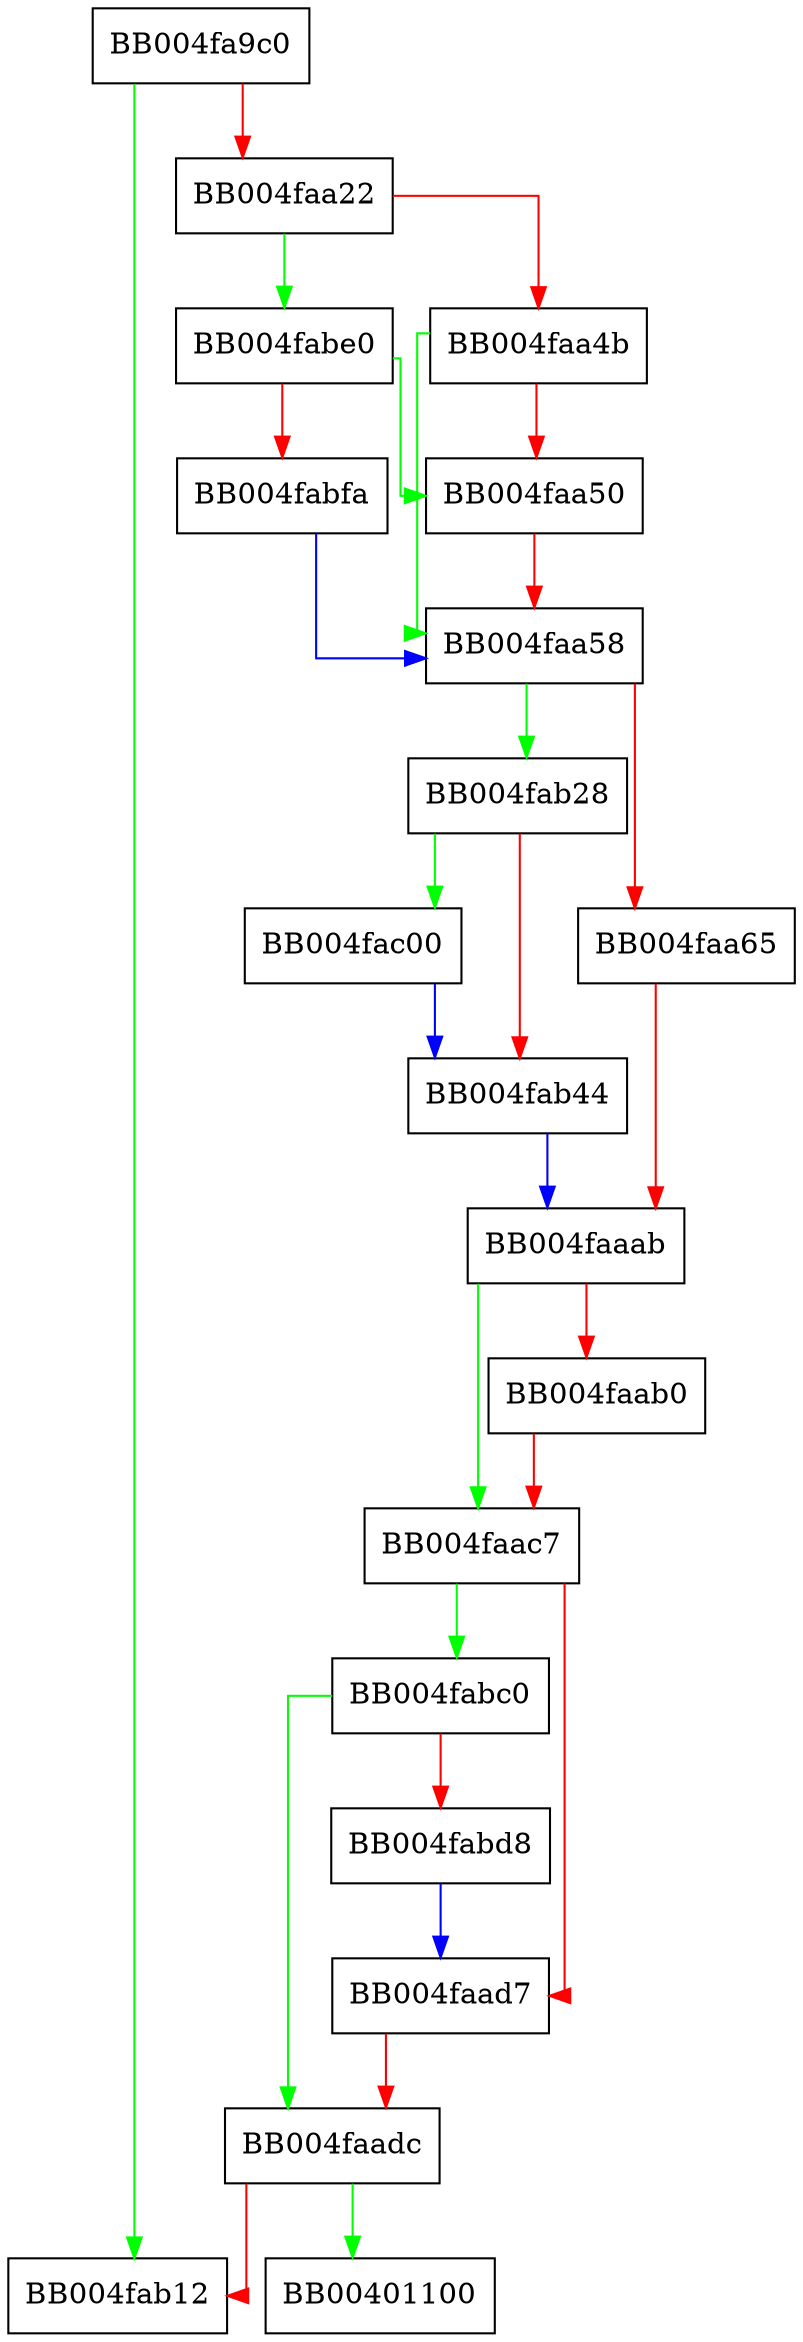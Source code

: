 digraph ossl_quic_channel_raise_protocol_error_loc {
  node [shape="box"];
  graph [splines=ortho];
  BB004fa9c0 -> BB004fab12 [color="green"];
  BB004fa9c0 -> BB004faa22 [color="red"];
  BB004faa22 -> BB004fabe0 [color="green"];
  BB004faa22 -> BB004faa4b [color="red"];
  BB004faa4b -> BB004faa58 [color="green"];
  BB004faa4b -> BB004faa50 [color="red"];
  BB004faa50 -> BB004faa58 [color="red"];
  BB004faa58 -> BB004fab28 [color="green"];
  BB004faa58 -> BB004faa65 [color="red"];
  BB004faa65 -> BB004faaab [color="red"];
  BB004faaab -> BB004faac7 [color="green"];
  BB004faaab -> BB004faab0 [color="red"];
  BB004faab0 -> BB004faac7 [color="red"];
  BB004faac7 -> BB004fabc0 [color="green"];
  BB004faac7 -> BB004faad7 [color="red"];
  BB004faad7 -> BB004faadc [color="red"];
  BB004faadc -> BB00401100 [color="green"];
  BB004faadc -> BB004fab12 [color="red"];
  BB004fab28 -> BB004fac00 [color="green"];
  BB004fab28 -> BB004fab44 [color="red"];
  BB004fab44 -> BB004faaab [color="blue"];
  BB004fabc0 -> BB004faadc [color="green"];
  BB004fabc0 -> BB004fabd8 [color="red"];
  BB004fabd8 -> BB004faad7 [color="blue"];
  BB004fabe0 -> BB004faa50 [color="green"];
  BB004fabe0 -> BB004fabfa [color="red"];
  BB004fabfa -> BB004faa58 [color="blue"];
  BB004fac00 -> BB004fab44 [color="blue"];
}